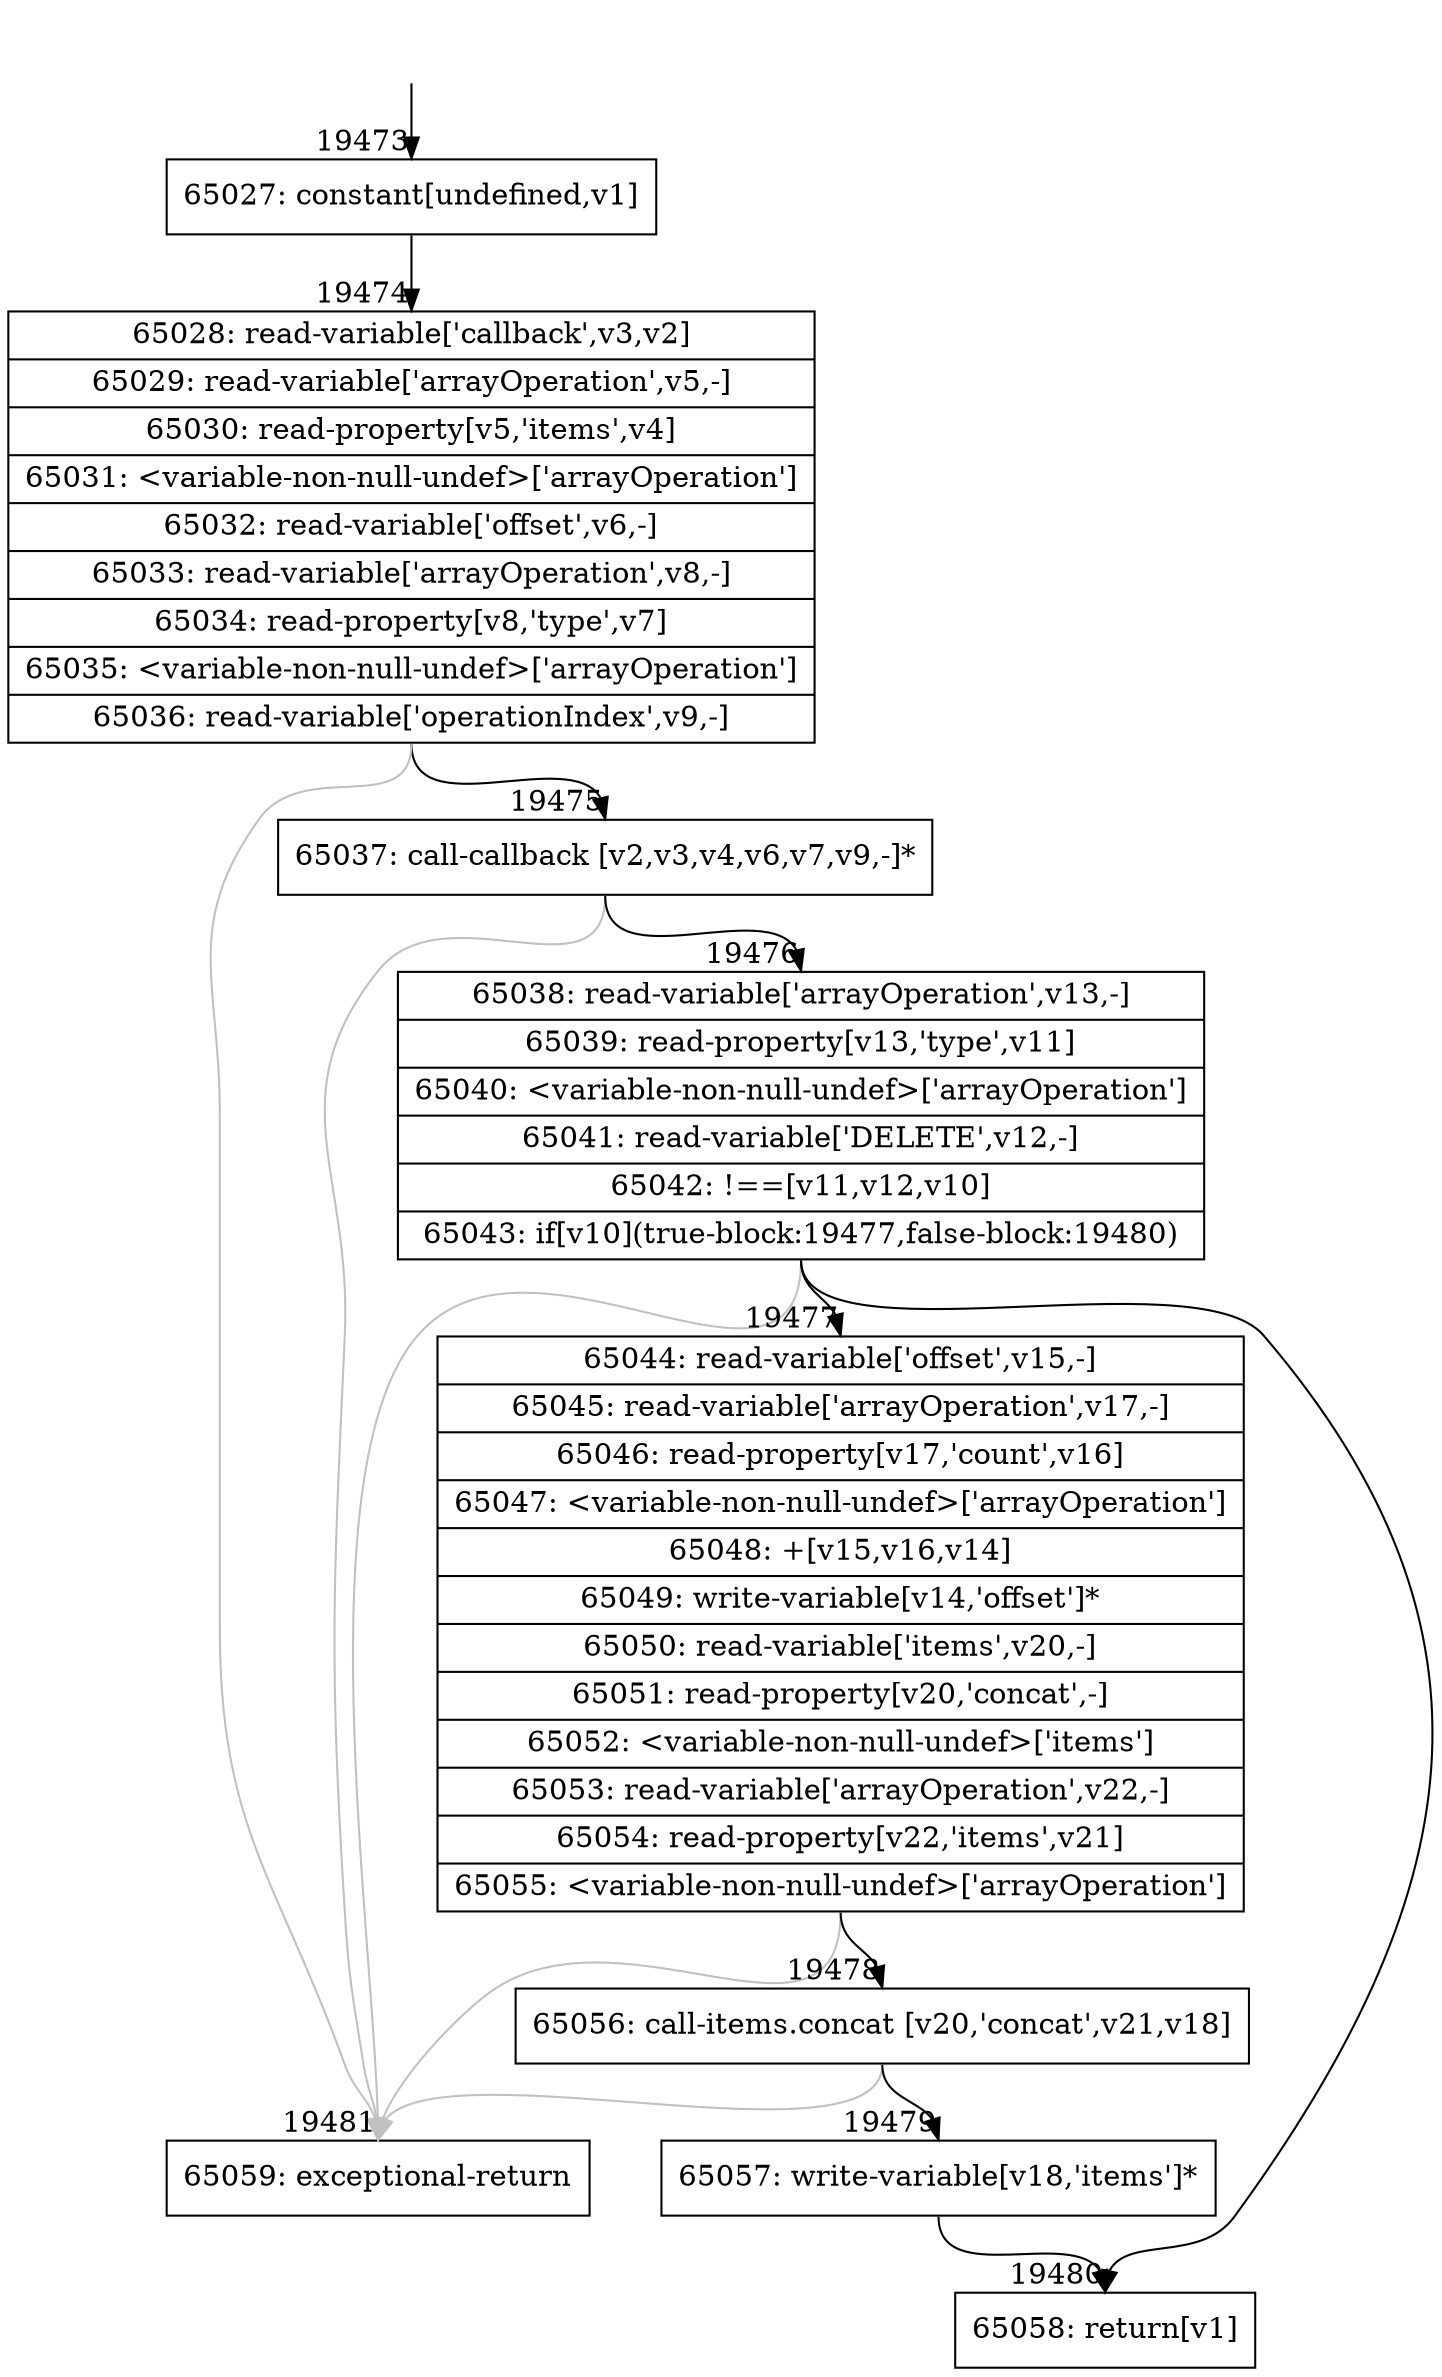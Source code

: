 digraph {
rankdir="TD"
BB_entry1678[shape=none,label=""];
BB_entry1678 -> BB19473 [tailport=s, headport=n, headlabel="    19473"]
BB19473 [shape=record label="{65027: constant[undefined,v1]}" ] 
BB19473 -> BB19474 [tailport=s, headport=n, headlabel="      19474"]
BB19474 [shape=record label="{65028: read-variable['callback',v3,v2]|65029: read-variable['arrayOperation',v5,-]|65030: read-property[v5,'items',v4]|65031: \<variable-non-null-undef\>['arrayOperation']|65032: read-variable['offset',v6,-]|65033: read-variable['arrayOperation',v8,-]|65034: read-property[v8,'type',v7]|65035: \<variable-non-null-undef\>['arrayOperation']|65036: read-variable['operationIndex',v9,-]}" ] 
BB19474 -> BB19475 [tailport=s, headport=n, headlabel="      19475"]
BB19474 -> BB19481 [tailport=s, headport=n, color=gray, headlabel="      19481"]
BB19475 [shape=record label="{65037: call-callback [v2,v3,v4,v6,v7,v9,-]*}" ] 
BB19475 -> BB19476 [tailport=s, headport=n, headlabel="      19476"]
BB19475 -> BB19481 [tailport=s, headport=n, color=gray]
BB19476 [shape=record label="{65038: read-variable['arrayOperation',v13,-]|65039: read-property[v13,'type',v11]|65040: \<variable-non-null-undef\>['arrayOperation']|65041: read-variable['DELETE',v12,-]|65042: !==[v11,v12,v10]|65043: if[v10](true-block:19477,false-block:19480)}" ] 
BB19476 -> BB19477 [tailport=s, headport=n, headlabel="      19477"]
BB19476 -> BB19480 [tailport=s, headport=n, headlabel="      19480"]
BB19476 -> BB19481 [tailport=s, headport=n, color=gray]
BB19477 [shape=record label="{65044: read-variable['offset',v15,-]|65045: read-variable['arrayOperation',v17,-]|65046: read-property[v17,'count',v16]|65047: \<variable-non-null-undef\>['arrayOperation']|65048: +[v15,v16,v14]|65049: write-variable[v14,'offset']*|65050: read-variable['items',v20,-]|65051: read-property[v20,'concat',-]|65052: \<variable-non-null-undef\>['items']|65053: read-variable['arrayOperation',v22,-]|65054: read-property[v22,'items',v21]|65055: \<variable-non-null-undef\>['arrayOperation']}" ] 
BB19477 -> BB19478 [tailport=s, headport=n, headlabel="      19478"]
BB19477 -> BB19481 [tailport=s, headport=n, color=gray]
BB19478 [shape=record label="{65056: call-items.concat [v20,'concat',v21,v18]}" ] 
BB19478 -> BB19479 [tailport=s, headport=n, headlabel="      19479"]
BB19478 -> BB19481 [tailport=s, headport=n, color=gray]
BB19479 [shape=record label="{65057: write-variable[v18,'items']*}" ] 
BB19479 -> BB19480 [tailport=s, headport=n]
BB19480 [shape=record label="{65058: return[v1]}" ] 
BB19481 [shape=record label="{65059: exceptional-return}" ] 
//#$~ 36444
}
